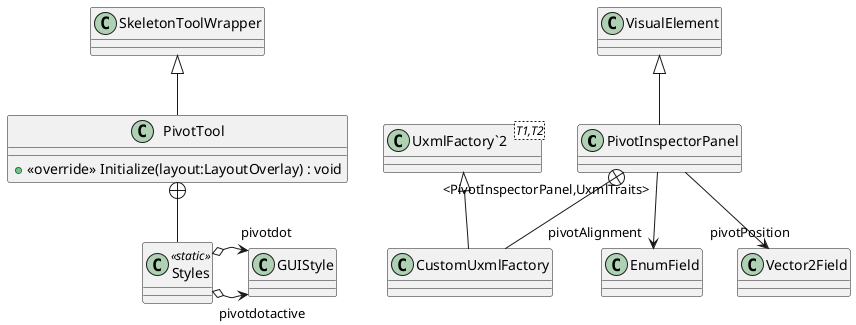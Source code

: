 @startuml
class PivotInspectorPanel {
}
class PivotTool {
    + <<override>> Initialize(layout:LayoutOverlay) : void
}
class CustomUxmlFactory {
}
class Styles <<static>> {
}
class "UxmlFactory`2"<T1,T2> {
}
VisualElement <|-- PivotInspectorPanel
PivotInspectorPanel --> "pivotAlignment" EnumField
PivotInspectorPanel --> "pivotPosition" Vector2Field
SkeletonToolWrapper <|-- PivotTool
PivotInspectorPanel +-- CustomUxmlFactory
"UxmlFactory`2" "<PivotInspectorPanel,UxmlTraits>" <|-- CustomUxmlFactory
PivotTool +-- Styles
Styles o-> "pivotdotactive" GUIStyle
Styles o-> "pivotdot" GUIStyle
@enduml

